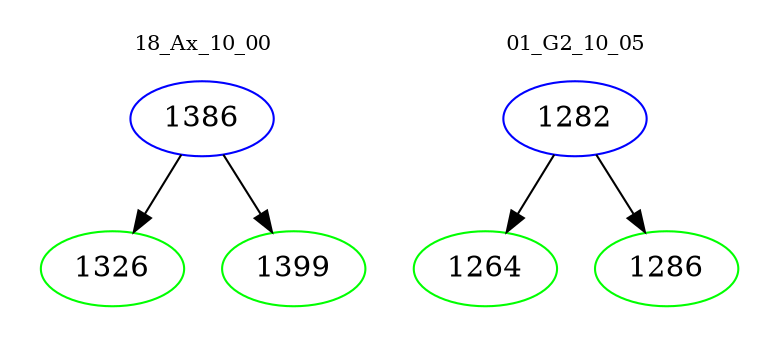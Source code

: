 digraph{
subgraph cluster_0 {
color = white
label = "18_Ax_10_00";
fontsize=10;
T0_1386 [label="1386", color="blue"]
T0_1386 -> T0_1326 [color="black"]
T0_1326 [label="1326", color="green"]
T0_1386 -> T0_1399 [color="black"]
T0_1399 [label="1399", color="green"]
}
subgraph cluster_1 {
color = white
label = "01_G2_10_05";
fontsize=10;
T1_1282 [label="1282", color="blue"]
T1_1282 -> T1_1264 [color="black"]
T1_1264 [label="1264", color="green"]
T1_1282 -> T1_1286 [color="black"]
T1_1286 [label="1286", color="green"]
}
}

